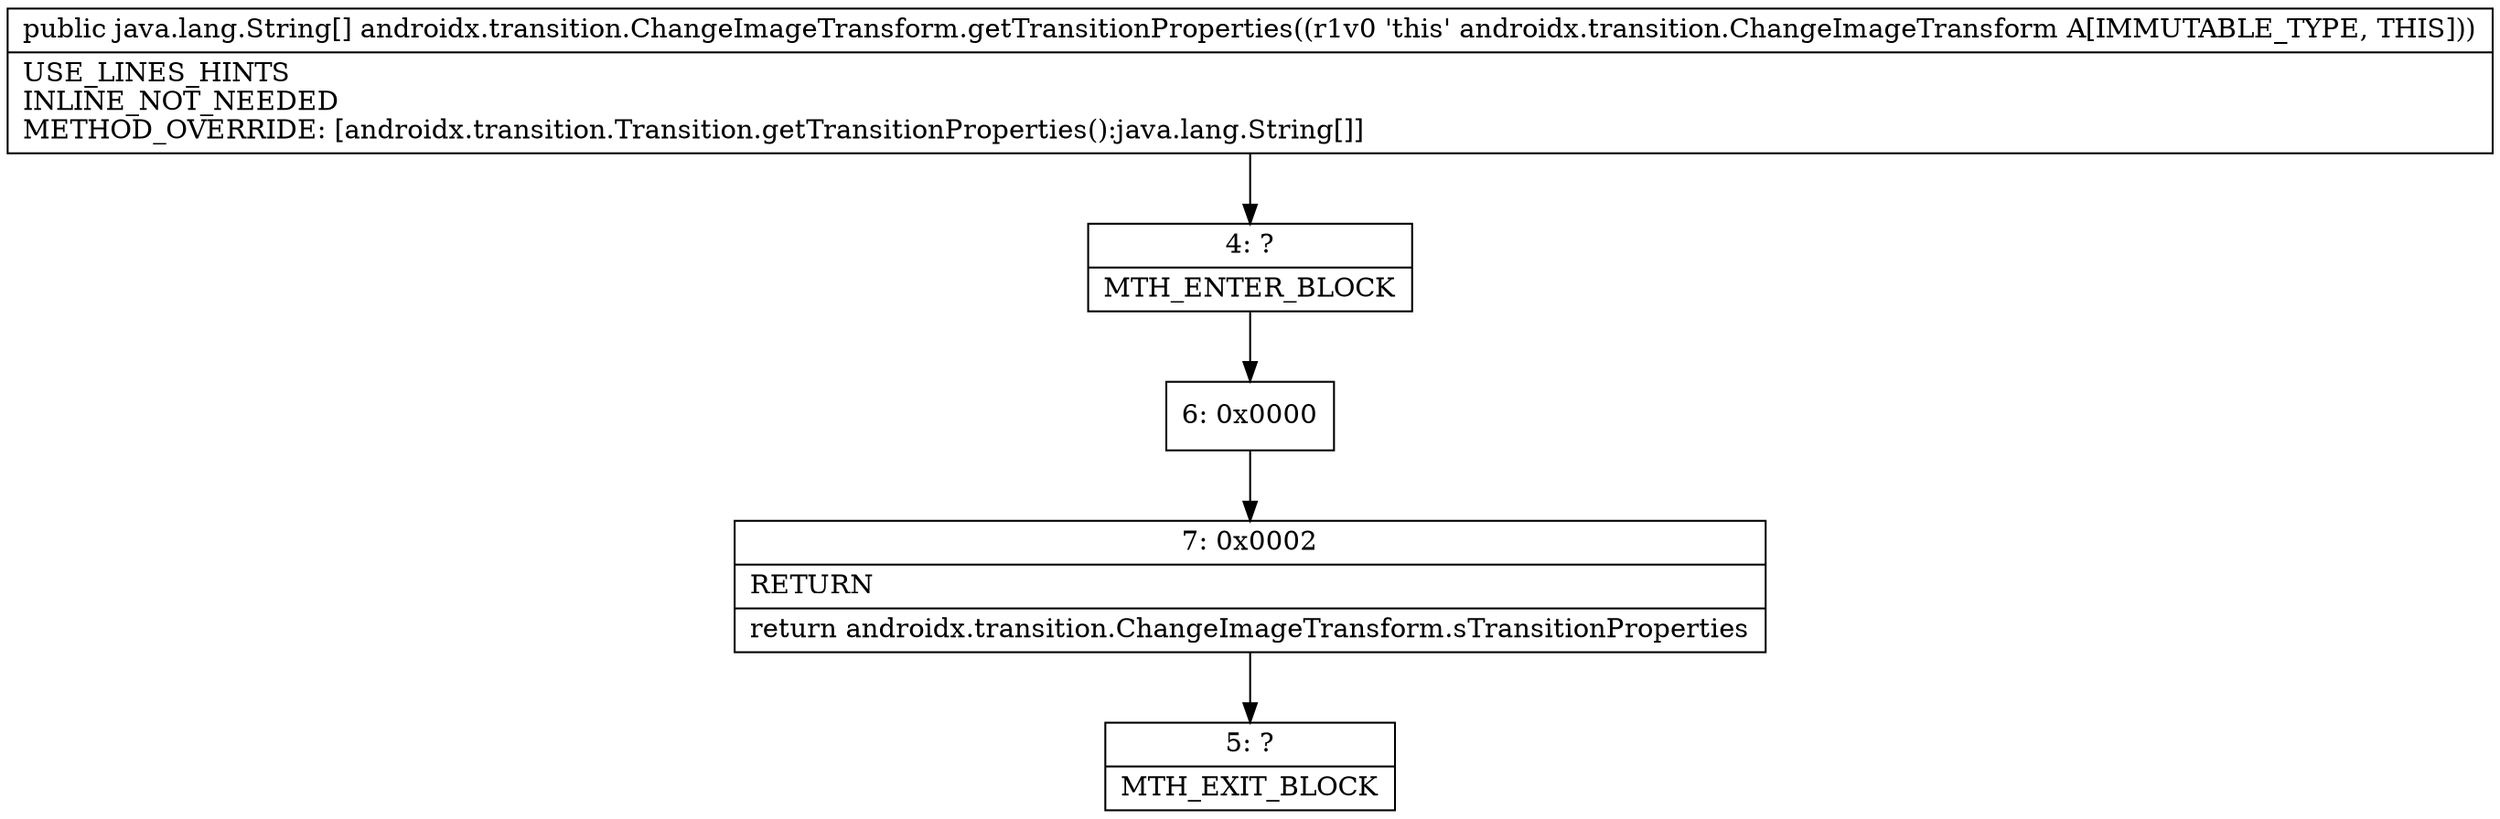 digraph "CFG forandroidx.transition.ChangeImageTransform.getTransitionProperties()[Ljava\/lang\/String;" {
Node_4 [shape=record,label="{4\:\ ?|MTH_ENTER_BLOCK\l}"];
Node_6 [shape=record,label="{6\:\ 0x0000}"];
Node_7 [shape=record,label="{7\:\ 0x0002|RETURN\l|return androidx.transition.ChangeImageTransform.sTransitionProperties\l}"];
Node_5 [shape=record,label="{5\:\ ?|MTH_EXIT_BLOCK\l}"];
MethodNode[shape=record,label="{public java.lang.String[] androidx.transition.ChangeImageTransform.getTransitionProperties((r1v0 'this' androidx.transition.ChangeImageTransform A[IMMUTABLE_TYPE, THIS]))  | USE_LINES_HINTS\lINLINE_NOT_NEEDED\lMETHOD_OVERRIDE: [androidx.transition.Transition.getTransitionProperties():java.lang.String[]]\l}"];
MethodNode -> Node_4;Node_4 -> Node_6;
Node_6 -> Node_7;
Node_7 -> Node_5;
}

